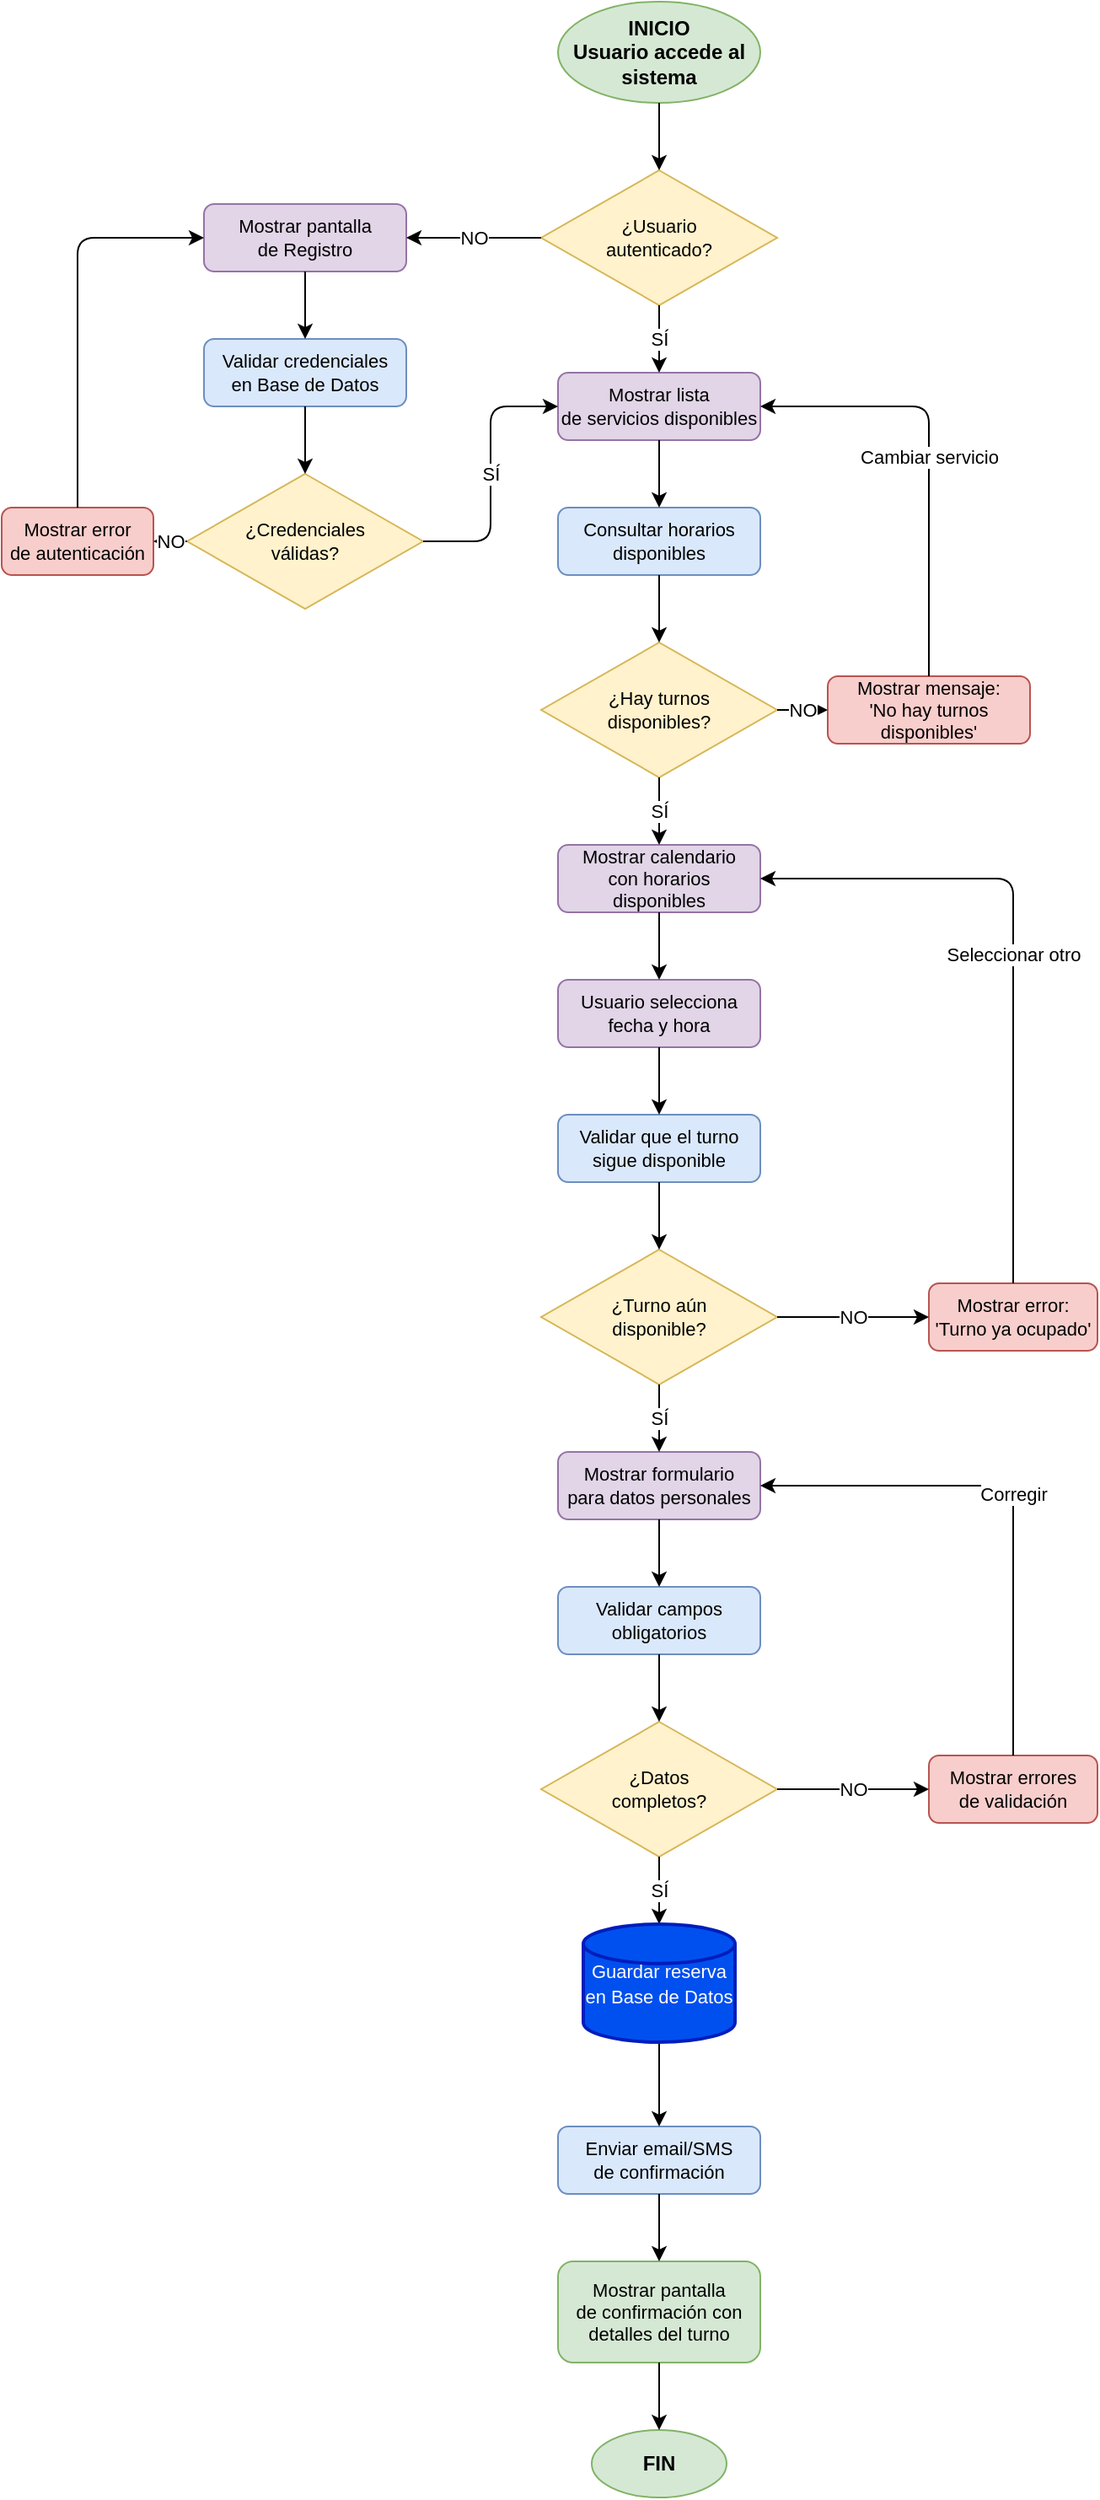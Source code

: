 <mxfile version="26.1.1">
  <diagram name="Reserva de Turnos" id="reserva-turnos">
    <mxGraphModel dx="1050" dy="669" grid="1" gridSize="10" guides="1" tooltips="1" connect="1" arrows="1" fold="1" page="1" pageScale="1" pageWidth="827" pageHeight="1169" math="0" shadow="0">
      <root>
        <mxCell id="0" />
        <mxCell id="1" parent="0" />
        <mxCell id="inicio" value="INICIO&#xa;Usuario accede al sistema" style="ellipse;whiteSpace=wrap;html=1;fillColor=#d5e8d4;strokeColor=#82b366;fontSize=12;fontStyle=1" parent="1" vertex="1">
          <mxGeometry x="360" y="40" width="120" height="60" as="geometry" />
        </mxCell>
        <mxCell id="verificar_login" value="¿Usuario&#xa;autenticado?" style="rhombus;whiteSpace=wrap;html=1;fillColor=#fff2cc;strokeColor=#d6b656;fontSize=11" parent="1" vertex="1">
          <mxGeometry x="350" y="140" width="140" height="80" as="geometry" />
        </mxCell>
        <mxCell id="pantalla_login" value="Mostrar pantalla&lt;br&gt;de Registro" style="rounded=1;whiteSpace=wrap;html=1;fillColor=#e1d5e7;strokeColor=#9673a6;fontSize=11" parent="1" vertex="1">
          <mxGeometry x="150" y="160" width="120" height="40" as="geometry" />
        </mxCell>
        <mxCell id="validar_credenciales" value="Validar credenciales&#xa;en Base de Datos" style="rounded=1;whiteSpace=wrap;html=1;fillColor=#dae8fc;strokeColor=#6c8ebf;fontSize=11" parent="1" vertex="1">
          <mxGeometry x="150" y="240" width="120" height="40" as="geometry" />
        </mxCell>
        <mxCell id="credenciales_validas" value="¿Credenciales&#xa;válidas?" style="rhombus;whiteSpace=wrap;html=1;fillColor=#fff2cc;strokeColor=#d6b656;fontSize=11" parent="1" vertex="1">
          <mxGeometry x="140" y="320" width="140" height="80" as="geometry" />
        </mxCell>
        <mxCell id="error_login" value="Mostrar error&#xa;de autenticación" style="rounded=1;whiteSpace=wrap;html=1;fillColor=#f8cecc;strokeColor=#b85450;fontSize=11" parent="1" vertex="1">
          <mxGeometry x="30" y="340" width="90" height="40" as="geometry" />
        </mxCell>
        <mxCell id="seleccionar_servicio" value="Mostrar lista&#xa;de servicios disponibles" style="rounded=1;whiteSpace=wrap;html=1;fillColor=#e1d5e7;strokeColor=#9673a6;fontSize=11" parent="1" vertex="1">
          <mxGeometry x="360" y="260" width="120" height="40" as="geometry" />
        </mxCell>
        <mxCell id="consultar_disponibilidad" value="Consultar horarios&lt;br&gt;disponibles" style="rounded=1;whiteSpace=wrap;html=1;fillColor=#dae8fc;strokeColor=#6c8ebf;fontSize=11" parent="1" vertex="1">
          <mxGeometry x="360" y="340" width="120" height="40" as="geometry" />
        </mxCell>
        <mxCell id="hay_turnos" value="¿Hay turnos&#xa;disponibles?" style="rhombus;whiteSpace=wrap;html=1;fillColor=#fff2cc;strokeColor=#d6b656;fontSize=11" parent="1" vertex="1">
          <mxGeometry x="350" y="420" width="140" height="80" as="geometry" />
        </mxCell>
        <mxCell id="no_turnos" value="Mostrar mensaje:&#xa;&#39;No hay turnos disponibles&#39;" style="rounded=1;whiteSpace=wrap;html=1;fillColor=#f8cecc;strokeColor=#b85450;fontSize=11" parent="1" vertex="1">
          <mxGeometry x="520" y="440" width="120" height="40" as="geometry" />
        </mxCell>
        <mxCell id="mostrar_calendario" value="Mostrar calendario&#xa;con horarios disponibles" style="rounded=1;whiteSpace=wrap;html=1;fillColor=#e1d5e7;strokeColor=#9673a6;fontSize=11" parent="1" vertex="1">
          <mxGeometry x="360" y="540" width="120" height="40" as="geometry" />
        </mxCell>
        <mxCell id="seleccionar_turno" value="Usuario selecciona&#xa;fecha y hora" style="rounded=1;whiteSpace=wrap;html=1;fillColor=#e1d5e7;strokeColor=#9673a6;fontSize=11" parent="1" vertex="1">
          <mxGeometry x="360" y="620" width="120" height="40" as="geometry" />
        </mxCell>
        <mxCell id="validar_seleccion" value="Validar que el turno&#xa;sigue disponible" style="rounded=1;whiteSpace=wrap;html=1;fillColor=#dae8fc;strokeColor=#6c8ebf;fontSize=11" parent="1" vertex="1">
          <mxGeometry x="360" y="700" width="120" height="40" as="geometry" />
        </mxCell>
        <mxCell id="turno_disponible" value="¿Turno aún&#xa;disponible?" style="rhombus;whiteSpace=wrap;html=1;fillColor=#fff2cc;strokeColor=#d6b656;fontSize=11" parent="1" vertex="1">
          <mxGeometry x="350" y="780" width="140" height="80" as="geometry" />
        </mxCell>
        <mxCell id="turno_ocupado" value="Mostrar error:&#xa;&#39;Turno ya ocupado&#39;" style="rounded=1;whiteSpace=wrap;html=1;fillColor=#f8cecc;strokeColor=#b85450;fontSize=11" parent="1" vertex="1">
          <mxGeometry x="580" y="800" width="100" height="40" as="geometry" />
        </mxCell>
        <mxCell id="formulario_datos" value="Mostrar formulario&#xa;para datos personales" style="rounded=1;whiteSpace=wrap;html=1;fillColor=#e1d5e7;strokeColor=#9673a6;fontSize=11" parent="1" vertex="1">
          <mxGeometry x="360" y="900" width="120" height="40" as="geometry" />
        </mxCell>
        <mxCell id="validar_datos" value="Validar campos&#xa;obligatorios" style="rounded=1;whiteSpace=wrap;html=1;fillColor=#dae8fc;strokeColor=#6c8ebf;fontSize=11" parent="1" vertex="1">
          <mxGeometry x="360" y="980" width="120" height="40" as="geometry" />
        </mxCell>
        <mxCell id="datos_validos" value="¿Datos&#xa;completos?" style="rhombus;whiteSpace=wrap;html=1;fillColor=#fff2cc;strokeColor=#d6b656;fontSize=11" parent="1" vertex="1">
          <mxGeometry x="350" y="1060" width="140" height="80" as="geometry" />
        </mxCell>
        <mxCell id="error_datos" value="Mostrar errores&#xa;de validación" style="rounded=1;whiteSpace=wrap;html=1;fillColor=#f8cecc;strokeColor=#b85450;fontSize=11" parent="1" vertex="1">
          <mxGeometry x="580" y="1080" width="100" height="40" as="geometry" />
        </mxCell>
        <mxCell id="enviar_confirmacion" value="Enviar email/SMS&#xa;de confirmación" style="rounded=1;whiteSpace=wrap;html=1;fillColor=#dae8fc;strokeColor=#6c8ebf;fontSize=11" parent="1" vertex="1">
          <mxGeometry x="360" y="1300" width="120" height="40" as="geometry" />
        </mxCell>
        <mxCell id="mostrar_confirmacion" value="Mostrar pantalla&#xa;de confirmación con&#xa;detalles del turno" style="rounded=1;whiteSpace=wrap;html=1;fillColor=#d5e8d4;strokeColor=#82b366;fontSize=11" parent="1" vertex="1">
          <mxGeometry x="360" y="1380" width="120" height="60" as="geometry" />
        </mxCell>
        <mxCell id="fin" value="FIN" style="ellipse;whiteSpace=wrap;html=1;fillColor=#d5e8d4;strokeColor=#82b366;fontSize=12;fontStyle=1" parent="1" vertex="1">
          <mxGeometry x="380" y="1480" width="80" height="40" as="geometry" />
        </mxCell>
        <mxCell id="edge1" value="" style="endArrow=classic;html=1;exitX=0.5;exitY=1;entryX=0.5;entryY=0;" parent="1" source="inicio" target="verificar_login" edge="1">
          <mxGeometry width="50" height="50" relative="1" as="geometry">
            <mxPoint x="400" y="300" as="sourcePoint" />
            <mxPoint x="450" y="250" as="targetPoint" />
          </mxGeometry>
        </mxCell>
        <mxCell id="edge2" value="NO" style="endArrow=classic;html=1;exitX=0;exitY=0.5;entryX=1;entryY=0.5;" parent="1" source="verificar_login" target="pantalla_login" edge="1">
          <mxGeometry width="50" height="50" relative="1" as="geometry">
            <mxPoint x="400" y="300" as="sourcePoint" />
            <mxPoint x="450" y="250" as="targetPoint" />
          </mxGeometry>
        </mxCell>
        <mxCell id="edge3" value="SÍ" style="endArrow=classic;html=1;exitX=0.5;exitY=1;entryX=0.5;entryY=0;" parent="1" source="verificar_login" target="seleccionar_servicio" edge="1">
          <mxGeometry width="50" height="50" relative="1" as="geometry">
            <mxPoint x="400" y="300" as="sourcePoint" />
            <mxPoint x="450" y="250" as="targetPoint" />
          </mxGeometry>
        </mxCell>
        <mxCell id="edge4" value="" style="endArrow=classic;html=1;exitX=0.5;exitY=1;entryX=0.5;entryY=0;" parent="1" source="pantalla_login" target="validar_credenciales" edge="1">
          <mxGeometry width="50" height="50" relative="1" as="geometry">
            <mxPoint x="400" y="300" as="sourcePoint" />
            <mxPoint x="450" y="250" as="targetPoint" />
          </mxGeometry>
        </mxCell>
        <mxCell id="edge5" value="" style="endArrow=classic;html=1;exitX=0.5;exitY=1;entryX=0.5;entryY=0;" parent="1" source="validar_credenciales" target="credenciales_validas" edge="1">
          <mxGeometry width="50" height="50" relative="1" as="geometry">
            <mxPoint x="400" y="300" as="sourcePoint" />
            <mxPoint x="450" y="250" as="targetPoint" />
          </mxGeometry>
        </mxCell>
        <mxCell id="edge6" value="NO" style="endArrow=classic;html=1;exitX=0;exitY=0.5;entryX=1;entryY=0.5;" parent="1" source="credenciales_validas" target="error_login" edge="1">
          <mxGeometry width="50" height="50" relative="1" as="geometry">
            <mxPoint x="400" y="300" as="sourcePoint" />
            <mxPoint x="450" y="250" as="targetPoint" />
          </mxGeometry>
        </mxCell>
        <mxCell id="edge7" value="" style="endArrow=classic;html=1;exitX=0.5;exitY=0;entryX=0;entryY=0.5;" parent="1" source="error_login" target="pantalla_login" edge="1">
          <mxGeometry width="50" height="50" relative="1" as="geometry">
            <mxPoint x="400" y="300" as="sourcePoint" />
            <mxPoint x="450" y="250" as="targetPoint" />
            <Array as="points">
              <mxPoint x="75" y="180" />
            </Array>
          </mxGeometry>
        </mxCell>
        <mxCell id="edge8" value="SÍ" style="endArrow=classic;html=1;exitX=1;exitY=0.5;entryX=0;entryY=0.5;" parent="1" source="credenciales_validas" target="seleccionar_servicio" edge="1">
          <mxGeometry width="50" height="50" relative="1" as="geometry">
            <mxPoint x="400" y="300" as="sourcePoint" />
            <mxPoint x="450" y="250" as="targetPoint" />
            <Array as="points">
              <mxPoint x="320" y="360" />
              <mxPoint x="320" y="280" />
            </Array>
          </mxGeometry>
        </mxCell>
        <mxCell id="edge9" value="" style="endArrow=classic;html=1;exitX=0.5;exitY=1;entryX=0.5;entryY=0;" parent="1" source="seleccionar_servicio" target="consultar_disponibilidad" edge="1">
          <mxGeometry width="50" height="50" relative="1" as="geometry">
            <mxPoint x="400" y="300" as="sourcePoint" />
            <mxPoint x="450" y="250" as="targetPoint" />
          </mxGeometry>
        </mxCell>
        <mxCell id="edge10" value="" style="endArrow=classic;html=1;exitX=0.5;exitY=1;entryX=0.5;entryY=0;" parent="1" source="consultar_disponibilidad" target="hay_turnos" edge="1">
          <mxGeometry width="50" height="50" relative="1" as="geometry">
            <mxPoint x="400" y="300" as="sourcePoint" />
            <mxPoint x="450" y="250" as="targetPoint" />
          </mxGeometry>
        </mxCell>
        <mxCell id="edge11" value="NO" style="endArrow=classic;html=1;exitX=1;exitY=0.5;entryX=0;entryY=0.5;" parent="1" source="hay_turnos" target="no_turnos" edge="1">
          <mxGeometry width="50" height="50" relative="1" as="geometry">
            <mxPoint x="400" y="300" as="sourcePoint" />
            <mxPoint x="450" y="250" as="targetPoint" />
          </mxGeometry>
        </mxCell>
        <mxCell id="edge12" value="Cambiar servicio" style="endArrow=classic;html=1;exitX=0.5;exitY=0;entryX=1;entryY=0.5;" parent="1" source="no_turnos" target="seleccionar_servicio" edge="1">
          <mxGeometry width="50" height="50" relative="1" as="geometry">
            <mxPoint x="400" y="300" as="sourcePoint" />
            <mxPoint x="450" y="250" as="targetPoint" />
            <Array as="points">
              <mxPoint x="580" y="280" />
            </Array>
          </mxGeometry>
        </mxCell>
        <mxCell id="edge13" value="SÍ" style="endArrow=classic;html=1;exitX=0.5;exitY=1;entryX=0.5;entryY=0;" parent="1" source="hay_turnos" target="mostrar_calendario" edge="1">
          <mxGeometry width="50" height="50" relative="1" as="geometry">
            <mxPoint x="400" y="300" as="sourcePoint" />
            <mxPoint x="450" y="250" as="targetPoint" />
          </mxGeometry>
        </mxCell>
        <mxCell id="edge14" value="" style="endArrow=classic;html=1;exitX=0.5;exitY=1;entryX=0.5;entryY=0;" parent="1" source="mostrar_calendario" target="seleccionar_turno" edge="1">
          <mxGeometry width="50" height="50" relative="1" as="geometry">
            <mxPoint x="400" y="300" as="sourcePoint" />
            <mxPoint x="450" y="250" as="targetPoint" />
          </mxGeometry>
        </mxCell>
        <mxCell id="edge15" value="" style="endArrow=classic;html=1;exitX=0.5;exitY=1;entryX=0.5;entryY=0;" parent="1" source="seleccionar_turno" target="validar_seleccion" edge="1">
          <mxGeometry width="50" height="50" relative="1" as="geometry">
            <mxPoint x="400" y="300" as="sourcePoint" />
            <mxPoint x="450" y="250" as="targetPoint" />
          </mxGeometry>
        </mxCell>
        <mxCell id="edge16" value="" style="endArrow=classic;html=1;exitX=0.5;exitY=1;entryX=0.5;entryY=0;" parent="1" source="validar_seleccion" target="turno_disponible" edge="1">
          <mxGeometry width="50" height="50" relative="1" as="geometry">
            <mxPoint x="400" y="300" as="sourcePoint" />
            <mxPoint x="450" y="250" as="targetPoint" />
          </mxGeometry>
        </mxCell>
        <mxCell id="edge17" value="NO" style="endArrow=classic;html=1;exitX=1;exitY=0.5;entryX=0;entryY=0.5;" parent="1" source="turno_disponible" target="turno_ocupado" edge="1">
          <mxGeometry width="50" height="50" relative="1" as="geometry">
            <mxPoint x="400" y="300" as="sourcePoint" />
            <mxPoint x="450" y="250" as="targetPoint" />
          </mxGeometry>
        </mxCell>
        <mxCell id="edge18" value="Seleccionar otro" style="endArrow=classic;html=1;exitX=0.5;exitY=0;entryX=1;entryY=0.5;" parent="1" source="turno_ocupado" target="mostrar_calendario" edge="1">
          <mxGeometry width="50" height="50" relative="1" as="geometry">
            <mxPoint x="400" y="300" as="sourcePoint" />
            <mxPoint x="450" y="250" as="targetPoint" />
            <Array as="points">
              <mxPoint x="630" y="560" />
            </Array>
          </mxGeometry>
        </mxCell>
        <mxCell id="edge19" value="SÍ" style="endArrow=classic;html=1;exitX=0.5;exitY=1;entryX=0.5;entryY=0;" parent="1" source="turno_disponible" target="formulario_datos" edge="1">
          <mxGeometry width="50" height="50" relative="1" as="geometry">
            <mxPoint x="400" y="300" as="sourcePoint" />
            <mxPoint x="450" y="250" as="targetPoint" />
          </mxGeometry>
        </mxCell>
        <mxCell id="edge20" value="" style="endArrow=classic;html=1;exitX=0.5;exitY=1;entryX=0.5;entryY=0;" parent="1" source="formulario_datos" target="validar_datos" edge="1">
          <mxGeometry width="50" height="50" relative="1" as="geometry">
            <mxPoint x="400" y="300" as="sourcePoint" />
            <mxPoint x="450" y="250" as="targetPoint" />
          </mxGeometry>
        </mxCell>
        <mxCell id="edge21" value="" style="endArrow=classic;html=1;exitX=0.5;exitY=1;entryX=0.5;entryY=0;" parent="1" source="validar_datos" target="datos_validos" edge="1">
          <mxGeometry width="50" height="50" relative="1" as="geometry">
            <mxPoint x="400" y="300" as="sourcePoint" />
            <mxPoint x="450" y="250" as="targetPoint" />
          </mxGeometry>
        </mxCell>
        <mxCell id="edge22" value="NO" style="endArrow=classic;html=1;exitX=1;exitY=0.5;entryX=0;entryY=0.5;" parent="1" source="datos_validos" target="error_datos" edge="1">
          <mxGeometry width="50" height="50" relative="1" as="geometry">
            <mxPoint x="400" y="300" as="sourcePoint" />
            <mxPoint x="450" y="250" as="targetPoint" />
          </mxGeometry>
        </mxCell>
        <mxCell id="edge23" value="Corregir" style="endArrow=classic;html=1;exitX=0.5;exitY=0;entryX=1;entryY=0.5;" parent="1" source="error_datos" target="formulario_datos" edge="1">
          <mxGeometry width="50" height="50" relative="1" as="geometry">
            <mxPoint x="400" y="300" as="sourcePoint" />
            <mxPoint x="450" y="250" as="targetPoint" />
            <Array as="points">
              <mxPoint x="630" y="920" />
            </Array>
          </mxGeometry>
        </mxCell>
        <mxCell id="edge24" value="SÍ" style="endArrow=classic;html=1;exitX=0.5;exitY=1;entryX=0.5;entryY=0;entryDx=0;entryDy=0;entryPerimeter=0;" parent="1" source="datos_validos" target="IxowojZc0v1VXdzWV27D-1" edge="1">
          <mxGeometry width="50" height="50" relative="1" as="geometry">
            <mxPoint x="400" y="300" as="sourcePoint" />
            <mxPoint x="420" y="1180" as="targetPoint" />
          </mxGeometry>
        </mxCell>
        <mxCell id="edge25" value="" style="endArrow=classic;html=1;exitX=0.5;exitY=1;entryX=0.5;entryY=0;exitDx=0;exitDy=0;exitPerimeter=0;" parent="1" source="IxowojZc0v1VXdzWV27D-1" target="enviar_confirmacion" edge="1">
          <mxGeometry width="50" height="50" relative="1" as="geometry">
            <mxPoint x="420" y="1220" as="sourcePoint" />
            <mxPoint x="450" y="250" as="targetPoint" />
          </mxGeometry>
        </mxCell>
        <mxCell id="edge26" value="" style="endArrow=classic;html=1;exitX=0.5;exitY=1;entryX=0.5;entryY=0;" parent="1" source="enviar_confirmacion" target="mostrar_confirmacion" edge="1">
          <mxGeometry width="50" height="50" relative="1" as="geometry">
            <mxPoint x="400" y="340" as="sourcePoint" />
            <mxPoint x="450" y="290" as="targetPoint" />
          </mxGeometry>
        </mxCell>
        <mxCell id="edge27" value="" style="endArrow=classic;html=1;exitX=0.5;exitY=1;entryX=0.5;entryY=0;" parent="1" source="mostrar_confirmacion" target="fin" edge="1">
          <mxGeometry width="50" height="50" relative="1" as="geometry">
            <mxPoint x="400" y="340" as="sourcePoint" />
            <mxPoint x="450" y="290" as="targetPoint" />
          </mxGeometry>
        </mxCell>
        <mxCell id="IxowojZc0v1VXdzWV27D-1" value="&lt;span style=&quot;color: rgb(255, 255, 255); font-size: 11px;&quot;&gt;Guardar reserva&lt;/span&gt;&lt;br style=&quot;color: rgb(255, 255, 255); font-size: 11px;&quot;&gt;&lt;span style=&quot;color: rgb(255, 255, 255); font-size: 11px;&quot;&gt;en Base de Datos&lt;/span&gt;" style="strokeWidth=2;html=1;shape=mxgraph.flowchart.database;whiteSpace=wrap;fillColor=#0050ef;fontColor=#ffffff;strokeColor=#001DBC;" parent="1" vertex="1">
          <mxGeometry x="375" y="1180" width="90" height="70" as="geometry" />
        </mxCell>
      </root>
    </mxGraphModel>
  </diagram>
</mxfile>

